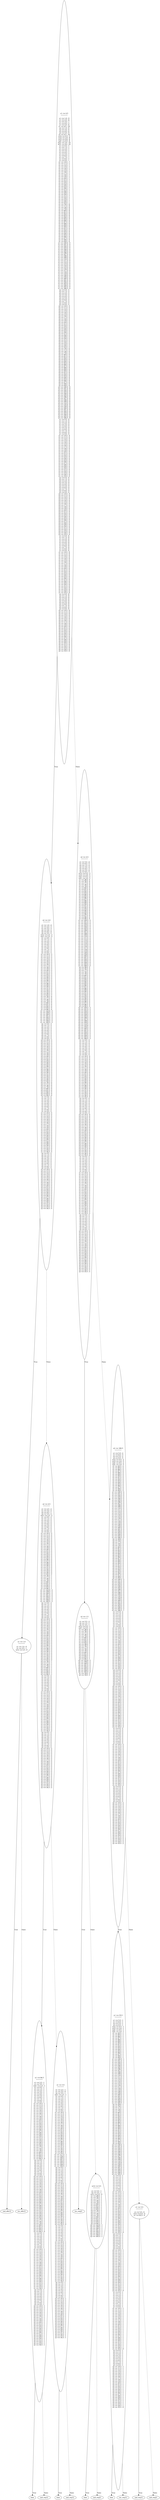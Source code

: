 digraph {
0 [label="s1 <= 4.5
--------------

s1 <= 1.0 : 9
s1 <= 2.5 : 8
s1 <= 3.5 : 7
s1 <= 4.5 : 5
s1 <= 5.5 : 6
s1 <= 6.5 : 10
s2 <= 1.5 : 6
s2 <= 3.5 : 6
s2 <= 4.5 : 6
s2 <= 5.5 : 9
s2 <= 6.5 : 10
w12 <= 0.5 : 5
w12 <= 2.0 : 8
w12 <= 4.0 : 8
w21 <= 0.5 : 8
w21 <= 2.0 : 10
w21 <= 4.0 : 10
x1 <= 0.5 : 7
x1 <= 1.5 : 7
x1 <= 2.5 : 7
x1 <= 3.5 : 7
x1 <= 4.5 : 7
x1 <= 5.5 : 7
x1 <= 6.5 : 7
x1 <= 7.5 : 7
x1 <= 8.5 : 7
x1 <= 9.5 : 7
x1 <= 10.5 : 7
x1 <= 11.5 : 7
x1 <= 12.5 : 7
x1 <= 13.5 : 7
x1 <= 14.5 : 7
x1 <= 15.5 : 7
x1 <= 16.5 : 7
x1 <= 17.5 : 7
x1 <= 18.5 : 7
x1 <= 19.5 : 7
x1 <= 20.5 : 7
x1 <= 21.5 : 7
x1 <= 22.5 : 7
x1 <= 23.5 : 7
x1 <= 24.5 : 7
x1 <= 25.5 : 7
x1 <= 26.5 : 7
x1 <= 27.5 : 7
x1 <= 28.5 : 7
x1 <= 29.5 : 7
x1 <= 30.5 : 7
x1 <= 31.5 : 7
x1 <= 32.5 : 7
x1 <= 33.5 : 7
x1 <= 34.5 : 7
x1 <= 55.5 : 7
x1 <= 76.5 : 8
x1 <= 77.5 : 8
x1 <= 78.5 : 8
x1 <= 79.5 : 8
x1 <= 80.5 : 8
x1 <= 81.5 : 8
x1 <= 82.5 : 8
x1 <= 83.5 : 8
x1 <= 84.5 : 8
x1 <= 85.5 : 9
x1 <= 86.5 : 9
x1 <= 87.5 : 9
x1 <= 88.5 : 9
x1 <= 89.5 : 9
x1 <= 90.5 : 9
x1 <= 91.5 : 9
x1 <= 92.5 : 9
x1 <= 93.5 : 9
x1 <= 94.5 : 9
x1 <= 95.5 : 9
x1 <= 96.5 : 9
x1 <= 97.5 : 9
x1 <= 98.5 : 9
x1 <= 99.5 : 9
x1 <= 100.5 : 9
x1 <= 101.5 : 9
x1 <= 102.5 : 9
x1 <= 103.5 : 9
x1 <= 104.5 : 9
x1 <= 105.5 : 9
x1 <= 106.5 : 9
x1 <= 107.5 : 9
x1 <= 108.5 : 9
x1 <= 109.5 : 9
x1 <= 110.5 : 9
x1 <= 111.5 : 9
x1 <= 112.5 : 9
x1 <= 113.5 : 9
x1 <= 114.5 : 9
x1 <= 115.5 : 9
x1 <= 116.5 : 9
x1 <= 117.5 : 9
x1 <= 118.5 : 9
x1 <= 119.5 : 9
x1 <= 139.5 : 9
x1 <= 159.5 : 9
x1 <= 160.5 : 9
x1 <= 161.5 : 9
x1 <= 162.5 : 9
x1 <= 163.5 : 9
x1 <= 164.5 : 9
x1 <= 165.5 : 9
x1 <= 166.5 : 9
x2 <= 0.5 : 5
x2 <= 1.5 : 5
x2 <= 2.5 : 5
x2 <= 3.5 : 5
x2 <= 4.5 : 5
x2 <= 5.5 : 5
x2 <= 6.5 : 5
x2 <= 7.5 : 5
x2 <= 8.5 : 5
x2 <= 9.5 : 5
x2 <= 10.5 : 5
x2 <= 11.5 : 5
x2 <= 12.5 : 5
x2 <= 13.5 : 5
x2 <= 14.5 : 5
x2 <= 15.5 : 5
x2 <= 16.5 : 5
x2 <= 17.5 : 5
x2 <= 18.5 : 5
x2 <= 19.5 : 5
x2 <= 20.5 : 5
x2 <= 21.5 : 5
x2 <= 22.5 : 5
x2 <= 23.5 : 5
x2 <= 24.5 : 5
x2 <= 25.5 : 5
x2 <= 26.5 : 5
x2 <= 27.5 : 5
x2 <= 28.5 : 5
x2 <= 29.5 : 5
x2 <= 30.5 : 5
x2 <= 31.5 : 5
x2 <= 32.5 : 5
x2 <= 33.5 : 5
x2 <= 34.5 : 5
x2 <= 55.5 : 5
x2 <= 76.5 : 6
x2 <= 77.5 : 6
x2 <= 78.5 : 6
x2 <= 79.5 : 6
x2 <= 80.5 : 6
x2 <= 81.5 : 6
x2 <= 82.5 : 6
x2 <= 83.5 : 6
x2 <= 84.5 : 6
x2 <= 85.5 : 8
x2 <= 86.5 : 8
x2 <= 87.5 : 8
x2 <= 88.5 : 8
x2 <= 89.5 : 8
x2 <= 90.5 : 8
x2 <= 91.5 : 8
x2 <= 92.5 : 8
x2 <= 93.5 : 8
x2 <= 94.5 : 8
x2 <= 95.5 : 8
x2 <= 96.5 : 8
x2 <= 97.5 : 8
x2 <= 98.5 : 8
x2 <= 99.5 : 8
x2 <= 100.5 : 8
x2 <= 101.5 : 8
x2 <= 102.5 : 8
x2 <= 103.5 : 8
x2 <= 104.5 : 8
x2 <= 105.5 : 8
x2 <= 106.5 : 8
x2 <= 107.5 : 8
x2 <= 108.5 : 8
x2 <= 109.5 : 8
x2 <= 110.5 : 8
x2 <= 135.0 : 8
x2 <= 159.5 : 8
x2 <= 160.5 : 8
x2 <= 161.5 : 8
x2 <= 162.5 : 8
x2 <= 163.5 : 8
x2 <= 164.5 : 8
x2 <= 165.5 : 8
x2 <= 166.5 : 8
y1 <= 0.5 : 9
y1 <= 1.5 : 9
y1 <= 2.5 : 9
y1 <= 3.5 : 9
y1 <= 4.5 : 9
y1 <= 5.5 : 9
y1 <= 6.5 : 9
y1 <= 7.5 : 9
y1 <= 8.5 : 9
y1 <= 9.5 : 9
y1 <= 10.5 : 9
y1 <= 11.5 : 9
y1 <= 12.5 : 9
y1 <= 13.5 : 9
y1 <= 14.5 : 9
y1 <= 15.5 : 9
y1 <= 16.5 : 9
y1 <= 17.5 : 9
y1 <= 18.5 : 9
y1 <= 19.5 : 9
y1 <= 20.5 : 9
y1 <= 21.5 : 9
y1 <= 22.5 : 9
y1 <= 23.5 : 9
y1 <= 24.5 : 9
y1 <= 25.5 : 9
y1 <= 26.5 : 9
y1 <= 27.5 : 9
y1 <= 28.5 : 9
y1 <= 29.5 : 9
y1 <= 30.5 : 9
y1 <= 31.5 : 9
y1 <= 32.5 : 9
y1 <= 33.5 : 9
y1 <= 34.5 : 9
y1 <= 35.5 : 9
y2 <= 0.5 : 9
y2 <= 1.5 : 9
y2 <= 2.5 : 9
y2 <= 3.5 : 9
y2 <= 4.5 : 9
y2 <= 5.5 : 9
y2 <= 6.5 : 9
y2 <= 7.5 : 9
y2 <= 8.5 : 9
y2 <= 9.5 : 9
y2 <= 10.5 : 9
y2 <= 11.5 : 9
y2 <= 12.5 : 9
y2 <= 13.5 : 9
y2 <= 14.5 : 9
y2 <= 15.5 : 9
y2 <= 16.5 : 9
y2 <= 17.5 : 9
y2 <= 18.5 : 9
y2 <= 19.5 : 9
y2 <= 20.5 : 9
y2 <= 21.5 : 9
y2 <= 22.5 : 9
y2 <= 23.5 : 9
y2 <= 24.5 : 9
y2 <= 25.5 : 9
y2 <= 26.5 : 9
y2 <= 27.5 : 9
y2 <= 28.5 : 9
y2 <= 29.5 : 9
y2 <= 30.5 : 9
y2 <= 31.5 : 9
y2 <= 32.5 : 9
y2 <= 33.5 : 9
y2 <= 34.5 : 9
y2 <= 35.5 : 9
z1 <= 0.5 : 8
z1 <= 1.5 : 8
z1 <= 2.5 : 8
z1 <= 3.5 : 8
z1 <= 4.5 : 8
z1 <= 5.5 : 8
z1 <= 6.5 : 8
z1 <= 7.5 : 8
z1 <= 8.5 : 8
z1 <= 9.5 : 8
z1 <= 10.5 : 8
z1 <= 11.5 : 8
z1 <= 12.5 : 8
z1 <= 13.5 : 8
z1 <= 14.5 : 8
z1 <= 15.5 : 8
z1 <= 16.5 : 8
z1 <= 17.5 : 8
z1 <= 18.5 : 8
z1 <= 19.5 : 8
z1 <= 20.5 : 8
z1 <= 21.5 : 8
z1 <= 22.5 : 8
z1 <= 23.5 : 8
z1 <= 24.5 : 8
z1 <= 25.5 : 8
z1 <= 26.5 : 8
z1 <= 27.5 : 8
z1 <= 28.5 : 8
z1 <= 29.5 : 8
z1 <= 30.5 : 8
z1 <= 31.5 : 8
z1 <= 32.5 : 8
z1 <= 33.5 : 8
z1 <= 34.5 : 8
z1 <= 35.5 : 8
z2 <= 0.5 : 8
z2 <= 1.5 : 8
z2 <= 2.5 : 8
z2 <= 3.5 : 8
z2 <= 4.5 : 8
z2 <= 5.5 : 8
z2 <= 6.5 : 8
z2 <= 7.5 : 8
z2 <= 8.5 : 8
z2 <= 9.5 : 8
z2 <= 10.5 : 8
z2 <= 11.5 : 8
z2 <= 12.5 : 8
z2 <= 13.5 : 8
z2 <= 14.5 : 8
z2 <= 15.5 : 8
z2 <= 16.5 : 8
z2 <= 17.5 : 8
z2 <= 18.5 : 8
z2 <= 19.5 : 8
z2 <= 20.5 : 8
z2 <= 21.5 : 8
z2 <= 22.5 : 8
z2 <= 23.5 : 8
z2 <= 24.5 : 8
z2 <= 25.5 : 8
z2 <= 26.5 : 8
z2 <= 27.5 : 8
z2 <= 28.5 : 8
z2 <= 29.5 : 8
z2 <= 30.5 : 8
z2 <= 31.5 : 8
z2 <= 32.5 : 8
z2 <= 33.5 : 8
z2 <= 34.5 : 8
z2 <= 35.5 : 8"];
1 [label="s2 <= 2.0
--------------

s1 <= 1.0 : 4
s1 <= 2.5 : 3
s1 <= 3.5 : 3
s2 <= 2.0 : 2
s2 <= 4.5 : 4
s2 <= 5.5 : 5
w12 <= 2.5 : 3
w21 <= 2.5 : 5
x1 <= 0.5 : 3
x1 <= 1.5 : 3
x1 <= 2.5 : 3
x1 <= 3.5 : 3
x1 <= 4.5 : 3
x1 <= 5.5 : 3
x1 <= 6.5 : 3
x1 <= 7.5 : 3
x1 <= 8.5 : 3
x1 <= 9.5 : 3
x1 <= 10.5 : 3
x1 <= 11.5 : 3
x1 <= 12.5 : 3
x1 <= 13.5 : 3
x1 <= 14.5 : 3
x1 <= 15.5 : 3
x1 <= 16.5 : 3
x1 <= 17.5 : 3
x1 <= 18.5 : 3
x1 <= 19.5 : 3
x1 <= 20.5 : 3
x1 <= 21.5 : 3
x1 <= 22.5 : 3
x1 <= 23.5 : 3
x1 <= 24.5 : 3
x1 <= 25.5 : 3
x1 <= 26.5 : 3
x1 <= 27.5 : 3
x1 <= 28.5 : 3
x1 <= 29.5 : 3
x1 <= 30.5 : 3
x1 <= 31.5 : 3
x1 <= 32.5 : 3
x1 <= 33.5 : 3
x1 <= 34.5 : 3
x1 <= 55.5 : 3
x1 <= 76.5 : 4
x1 <= 77.5 : 4
x1 <= 78.5 : 4
x1 <= 79.5 : 4
x1 <= 80.5 : 4
x1 <= 81.5 : 4
x1 <= 82.5 : 4
x1 <= 83.5 : 4
x1 <= 84.5 : 4
x1 <= 122.0 : 5
x1 <= 159.5 : 5
x1 <= 160.5 : 5
x1 <= 161.5 : 5
x1 <= 162.5 : 5
x1 <= 163.5 : 5
x1 <= 164.5 : 5
x1 <= 165.5 : 5
x2 <= 0.5 : 3
x2 <= 1.5 : 3
x2 <= 2.5 : 3
x2 <= 3.5 : 3
x2 <= 4.5 : 3
x2 <= 5.5 : 3
x2 <= 6.5 : 3
x2 <= 7.5 : 3
x2 <= 8.5 : 3
x2 <= 9.5 : 3
x2 <= 10.5 : 3
x2 <= 11.5 : 3
x2 <= 12.5 : 3
x2 <= 13.5 : 3
x2 <= 14.5 : 3
x2 <= 15.5 : 3
x2 <= 16.5 : 3
x2 <= 17.5 : 3
x2 <= 18.5 : 3
x2 <= 19.5 : 3
x2 <= 20.5 : 3
x2 <= 21.5 : 3
x2 <= 22.5 : 3
x2 <= 23.5 : 3
x2 <= 24.5 : 3
x2 <= 25.5 : 3
x2 <= 26.5 : 3
x2 <= 27.5 : 3
x2 <= 28.5 : 3
x2 <= 29.5 : 3
x2 <= 30.5 : 3
x2 <= 31.5 : 3
x2 <= 32.5 : 3
x2 <= 33.5 : 3
x2 <= 34.5 : 3
x2 <= 55.5 : 3
x2 <= 76.5 : 4
x2 <= 77.5 : 4
x2 <= 78.5 : 4
x2 <= 79.5 : 4
x2 <= 80.5 : 4
x2 <= 81.5 : 4
x2 <= 82.5 : 4
x2 <= 83.5 : 4
x2 <= 84.5 : 4
z1 <= 0.5 : 5
z1 <= 1.5 : 5
z1 <= 2.5 : 5
z1 <= 3.5 : 5
z1 <= 4.5 : 5
z1 <= 5.5 : 5
z1 <= 6.5 : 5
z1 <= 7.5 : 5
z1 <= 8.5 : 5
z1 <= 9.5 : 5
z1 <= 10.5 : 5
z1 <= 11.5 : 5
z1 <= 12.5 : 5
z1 <= 13.5 : 5
z1 <= 14.5 : 5
z1 <= 15.5 : 5
z1 <= 16.5 : 5
z1 <= 17.5 : 5
z1 <= 18.5 : 5
z1 <= 19.5 : 5
z1 <= 20.5 : 5
z1 <= 21.5 : 5
z1 <= 22.5 : 5
z1 <= 23.5 : 5
z1 <= 24.5 : 5
z1 <= 25.5 : 5
z1 <= 26.5 : 5
z1 <= 27.5 : 5
z1 <= 28.5 : 5
z1 <= 29.5 : 5
z1 <= 30.5 : 5
z1 <= 31.5 : 5
z1 <= 32.5 : 5
z1 <= 33.5 : 5
z1 <= 34.5 : 5
z2 <= 0.5 : 5
z2 <= 1.5 : 5
z2 <= 2.5 : 5
z2 <= 3.5 : 5
z2 <= 4.5 : 5
z2 <= 5.5 : 5
z2 <= 6.5 : 5
z2 <= 7.5 : 5
z2 <= 8.5 : 5
z2 <= 9.5 : 5
z2 <= 10.5 : 5
z2 <= 11.5 : 5
z2 <= 12.5 : 5
z2 <= 13.5 : 5
z2 <= 14.5 : 5
z2 <= 15.5 : 5
z2 <= 16.5 : 5
z2 <= 17.5 : 5
z2 <= 18.5 : 5
z2 <= 19.5 : 5
z2 <= 20.5 : 5
z2 <= 21.5 : 5
z2 <= 22.5 : 5
z2 <= 23.5 : 5
z2 <= 24.5 : 5
z2 <= 25.5 : 5
z2 <= 26.5 : 5
z2 <= 27.5 : 5
z2 <= 28.5 : 5
z2 <= 29.5 : 5
z2 <= 30.5 : 5
z2 <= 31.5 : 5
z2 <= 32.5 : 5
z2 <= 33.5 : 5
z2 <= 34.5 : 5"];
2 [label="s1 <= 1.0
--------------

s1 <= 1.0 : 0
s1 <= 2.5 : 1
w12 <= 2.5 : 0"];
3 [label="snd_idle12"];
2 -> 3 [label="True"];
4 [label="rec_idle12"];
2 -> 4 [style="dashed", label="False"];
1 -> 2 [label="True"];
5 [label="s2 <= 4.5
--------------

s1 <= 2.5 : 2
s1 <= 3.5 : 2
s2 <= 4.5 : 1
s2 <= 5.5 : 2
w21 <= 2.5 : 2
x1 <= 0.5 : 2
x1 <= 1.5 : 2
x1 <= 2.5 : 2
x1 <= 3.5 : 2
x1 <= 4.5 : 2
x1 <= 5.5 : 2
x1 <= 6.5 : 2
x1 <= 7.5 : 2
x1 <= 8.5 : 2
x1 <= 9.5 : 2
x1 <= 10.5 : 2
x1 <= 11.5 : 2
x1 <= 12.5 : 2
x1 <= 13.5 : 2
x1 <= 14.5 : 2
x1 <= 15.5 : 2
x1 <= 16.5 : 2
x1 <= 17.5 : 2
x1 <= 18.5 : 2
x1 <= 19.5 : 2
x1 <= 20.5 : 2
x1 <= 21.5 : 2
x1 <= 22.5 : 2
x1 <= 23.5 : 2
x1 <= 24.5 : 2
x1 <= 25.5 : 2
x1 <= 26.5 : 2
x1 <= 27.5 : 2
x1 <= 28.5 : 2
x1 <= 29.5 : 2
x1 <= 30.5 : 2
x1 <= 31.5 : 2
x1 <= 32.5 : 2
x1 <= 33.5 : 2
x1 <= 34.5 : 2
x1 <= 55.5 : 2
x1 <= 76.5 : 1
x1 <= 77.5 : 1
x1 <= 78.5 : 1
x1 <= 79.5 : 1
x1 <= 80.5 : 1
x1 <= 81.5 : 1
x1 <= 82.5 : 1
x1 <= 83.5 : 1
x1 <= 84.5 : 1
x1 <= 122.0 : 2
x1 <= 159.5 : 2
x1 <= 160.5 : 2
x1 <= 161.5 : 2
x1 <= 162.5 : 2
x1 <= 163.5 : 2
x1 <= 164.5 : 2
x1 <= 165.5 : 2
x2 <= 0.5 : 2
x2 <= 1.5 : 2
x2 <= 2.5 : 2
x2 <= 3.5 : 2
x2 <= 4.5 : 2
x2 <= 5.5 : 2
x2 <= 6.5 : 2
x2 <= 7.5 : 2
x2 <= 8.5 : 2
x2 <= 9.5 : 2
x2 <= 10.5 : 2
x2 <= 11.5 : 2
x2 <= 12.5 : 2
x2 <= 13.5 : 2
x2 <= 14.5 : 2
x2 <= 15.5 : 2
x2 <= 16.5 : 2
x2 <= 17.5 : 2
x2 <= 18.5 : 2
x2 <= 19.5 : 2
x2 <= 20.5 : 2
x2 <= 21.5 : 2
x2 <= 22.5 : 2
x2 <= 23.5 : 2
x2 <= 24.5 : 2
x2 <= 25.5 : 2
x2 <= 26.5 : 2
x2 <= 27.5 : 2
x2 <= 28.5 : 2
x2 <= 29.5 : 2
x2 <= 30.5 : 2
x2 <= 31.5 : 2
x2 <= 32.5 : 2
x2 <= 33.5 : 2
x2 <= 34.5 : 2
x2 <= 55.5 : 2
x2 <= 76.5 : 1
x2 <= 77.5 : 1
x2 <= 78.5 : 1
x2 <= 79.5 : 1
x2 <= 80.5 : 1
x2 <= 81.5 : 1
x2 <= 82.5 : 1
x2 <= 83.5 : 1
x2 <= 84.5 : 1
z1 <= 0.5 : 2
z1 <= 1.5 : 2
z1 <= 2.5 : 2
z1 <= 3.5 : 2
z1 <= 4.5 : 2
z1 <= 5.5 : 2
z1 <= 6.5 : 2
z1 <= 7.5 : 2
z1 <= 8.5 : 2
z1 <= 9.5 : 2
z1 <= 10.5 : 2
z1 <= 11.5 : 2
z1 <= 12.5 : 2
z1 <= 13.5 : 2
z1 <= 14.5 : 2
z1 <= 15.5 : 2
z1 <= 16.5 : 2
z1 <= 17.5 : 2
z1 <= 18.5 : 2
z1 <= 19.5 : 2
z1 <= 20.5 : 2
z1 <= 21.5 : 2
z1 <= 22.5 : 2
z1 <= 23.5 : 2
z1 <= 24.5 : 2
z1 <= 25.5 : 2
z1 <= 26.5 : 2
z1 <= 27.5 : 2
z1 <= 28.5 : 2
z1 <= 29.5 : 2
z1 <= 30.5 : 2
z1 <= 31.5 : 2
z1 <= 32.5 : 2
z1 <= 33.5 : 2
z1 <= 34.5 : 2
z2 <= 0.5 : 2
z2 <= 1.5 : 2
z2 <= 2.5 : 2
z2 <= 3.5 : 2
z2 <= 4.5 : 2
z2 <= 5.5 : 2
z2 <= 6.5 : 2
z2 <= 7.5 : 2
z2 <= 8.5 : 2
z2 <= 9.5 : 2
z2 <= 10.5 : 2
z2 <= 11.5 : 2
z2 <= 12.5 : 2
z2 <= 13.5 : 2
z2 <= 14.5 : 2
z2 <= 15.5 : 2
z2 <= 16.5 : 2
z2 <= 17.5 : 2
z2 <= 18.5 : 2
z2 <= 19.5 : 2
z2 <= 20.5 : 2
z2 <= 21.5 : 2
z2 <= 22.5 : 2
z2 <= 23.5 : 2
z2 <= 24.5 : 2
z2 <= 25.5 : 2
z2 <= 26.5 : 2
z2 <= 27.5 : 2
z2 <= 28.5 : 2
z2 <= 29.5 : 2
z2 <= 30.5 : 2
z2 <= 31.5 : 2
z2 <= 32.5 : 2
z2 <= 33.5 : 2
z2 <= 34.5 : 2"];
6 [label="x1 <= 84.5
--------------

s1 <= 2.5 : 1
s1 <= 3.5 : 1
w21 <= 2.5 : 1
x1 <= 0.5 : 1
x1 <= 1.5 : 1
x1 <= 2.5 : 1
x1 <= 3.5 : 1
x1 <= 4.5 : 1
x1 <= 5.5 : 1
x1 <= 6.5 : 1
x1 <= 7.5 : 1
x1 <= 8.5 : 1
x1 <= 9.5 : 1
x1 <= 10.5 : 1
x1 <= 11.5 : 1
x1 <= 12.5 : 1
x1 <= 13.5 : 1
x1 <= 14.5 : 1
x1 <= 15.5 : 1
x1 <= 16.5 : 1
x1 <= 17.5 : 1
x1 <= 18.5 : 1
x1 <= 19.5 : 1
x1 <= 20.5 : 1
x1 <= 21.5 : 1
x1 <= 22.5 : 1
x1 <= 23.5 : 1
x1 <= 24.5 : 1
x1 <= 25.5 : 1
x1 <= 26.5 : 1
x1 <= 27.5 : 1
x1 <= 28.5 : 1
x1 <= 29.5 : 1
x1 <= 30.5 : 1
x1 <= 31.5 : 1
x1 <= 32.5 : 1
x1 <= 33.5 : 1
x1 <= 34.5 : 1
x1 <= 55.5 : 1
x1 <= 76.5 : 1
x1 <= 77.5 : 1
x1 <= 78.5 : 1
x1 <= 79.5 : 1
x1 <= 80.5 : 1
x1 <= 81.5 : 1
x1 <= 82.5 : 1
x1 <= 83.5 : 1
x1 <= 84.5 : 0
x2 <= 0.5 : 1
x2 <= 1.5 : 1
x2 <= 2.5 : 1
x2 <= 3.5 : 1
x2 <= 4.5 : 1
x2 <= 5.5 : 1
x2 <= 6.5 : 1
x2 <= 7.5 : 1
x2 <= 8.5 : 1
x2 <= 9.5 : 1
x2 <= 10.5 : 1
x2 <= 11.5 : 1
x2 <= 12.5 : 1
x2 <= 13.5 : 1
x2 <= 14.5 : 1
x2 <= 15.5 : 1
x2 <= 16.5 : 1
x2 <= 17.5 : 1
x2 <= 18.5 : 1
x2 <= 19.5 : 1
x2 <= 20.5 : 1
x2 <= 21.5 : 1
x2 <= 22.5 : 1
x2 <= 23.5 : 1
x2 <= 24.5 : 1
x2 <= 25.5 : 1
x2 <= 26.5 : 1
x2 <= 27.5 : 1
x2 <= 28.5 : 1
x2 <= 29.5 : 1
x2 <= 30.5 : 1
x2 <= 31.5 : 1
x2 <= 32.5 : 1
x2 <= 33.5 : 1
x2 <= 34.5 : 1
x2 <= 55.5 : 1
x2 <= 76.5 : 1
x2 <= 77.5 : 1
x2 <= 78.5 : 1
x2 <= 79.5 : 1
x2 <= 80.5 : 1
x2 <= 81.5 : 1
x2 <= 82.5 : 1
x2 <= 83.5 : 1
x2 <= 84.5 : 0
z1 <= 0.5 : 1
z1 <= 1.5 : 1
z1 <= 2.5 : 1
z1 <= 3.5 : 1
z1 <= 4.5 : 1
z1 <= 5.5 : 1
z1 <= 6.5 : 1
z1 <= 7.5 : 1
z1 <= 8.5 : 1
z1 <= 9.5 : 1
z1 <= 10.5 : 1
z1 <= 11.5 : 1
z1 <= 12.5 : 1
z1 <= 13.5 : 1
z1 <= 14.5 : 1
z1 <= 15.5 : 1
z1 <= 16.5 : 1
z1 <= 17.5 : 1
z1 <= 18.5 : 1
z1 <= 19.5 : 1
z1 <= 20.5 : 1
z1 <= 21.5 : 1
z1 <= 22.5 : 1
z1 <= 23.5 : 1
z1 <= 24.5 : 1
z1 <= 25.5 : 1
z1 <= 26.5 : 1
z1 <= 27.5 : 1
z1 <= 28.5 : 1
z1 <= 29.5 : 1
z1 <= 30.5 : 1
z1 <= 31.5 : 1
z1 <= 32.5 : 1
z1 <= 33.5 : 1
z1 <= 34.5 : 1
z2 <= 0.5 : 1
z2 <= 1.5 : 1
z2 <= 2.5 : 1
z2 <= 3.5 : 1
z2 <= 4.5 : 1
z2 <= 5.5 : 1
z2 <= 6.5 : 1
z2 <= 7.5 : 1
z2 <= 8.5 : 1
z2 <= 9.5 : 1
z2 <= 10.5 : 1
z2 <= 11.5 : 1
z2 <= 12.5 : 1
z2 <= 13.5 : 1
z2 <= 14.5 : 1
z2 <= 15.5 : 1
z2 <= 16.5 : 1
z2 <= 17.5 : 1
z2 <= 18.5 : 1
z2 <= 19.5 : 1
z2 <= 20.5 : 1
z2 <= 21.5 : 1
z2 <= 22.5 : 1
z2 <= 23.5 : 1
z2 <= 24.5 : 1
z2 <= 25.5 : 1
z2 <= 26.5 : 1
z2 <= 27.5 : 1
z2 <= 28.5 : 1
z2 <= 29.5 : 1
z2 <= 30.5 : 1
z2 <= 31.5 : 1
z2 <= 32.5 : 1
z2 <= 33.5 : 1
z2 <= 34.5 : 1"];
7 [label="time"];
6 -> 7 [label="True"];
8 [label="snd_req12"];
6 -> 8 [style="dashed", label="False"];
5 -> 6 [label="True"];
9 [label="s1 <= 3.5
--------------

s1 <= 2.5 : 1
s1 <= 3.5 : 0
s2 <= 5.5 : 1
w21 <= 2.5 : 1
x1 <= 0.5 : 1
x1 <= 1.5 : 1
x1 <= 2.5 : 1
x1 <= 3.5 : 1
x1 <= 4.5 : 1
x1 <= 5.5 : 1
x1 <= 6.5 : 1
x1 <= 7.5 : 1
x1 <= 8.5 : 1
x1 <= 9.5 : 1
x1 <= 10.5 : 1
x1 <= 11.5 : 1
x1 <= 12.5 : 1
x1 <= 13.5 : 1
x1 <= 14.5 : 1
x1 <= 15.5 : 1
x1 <= 16.5 : 1
x1 <= 17.5 : 1
x1 <= 18.5 : 1
x1 <= 19.5 : 1
x1 <= 20.5 : 1
x1 <= 21.5 : 1
x1 <= 22.5 : 1
x1 <= 23.5 : 1
x1 <= 24.5 : 1
x1 <= 25.5 : 1
x1 <= 26.5 : 1
x1 <= 27.5 : 1
x1 <= 28.5 : 1
x1 <= 29.5 : 1
x1 <= 30.5 : 1
x1 <= 31.5 : 1
x1 <= 32.5 : 1
x1 <= 33.5 : 1
x1 <= 34.5 : 1
x1 <= 55.5 : 1
x1 <= 117.5 : 1
x1 <= 159.5 : 1
x1 <= 160.5 : 1
x1 <= 161.5 : 1
x1 <= 162.5 : 1
x1 <= 163.5 : 1
x1 <= 164.5 : 1
x1 <= 165.5 : 1
x2 <= 0.5 : 1
x2 <= 1.5 : 1
x2 <= 2.5 : 1
x2 <= 3.5 : 1
x2 <= 4.5 : 1
x2 <= 5.5 : 1
x2 <= 6.5 : 1
x2 <= 7.5 : 1
x2 <= 8.5 : 1
x2 <= 9.5 : 1
x2 <= 10.5 : 1
x2 <= 11.5 : 1
x2 <= 12.5 : 1
x2 <= 13.5 : 1
x2 <= 14.5 : 1
x2 <= 15.5 : 1
x2 <= 16.5 : 1
x2 <= 17.5 : 1
x2 <= 18.5 : 1
x2 <= 19.5 : 1
x2 <= 20.5 : 1
x2 <= 21.5 : 1
x2 <= 22.5 : 1
x2 <= 23.5 : 1
x2 <= 24.5 : 1
x2 <= 25.5 : 1
x2 <= 26.5 : 1
x2 <= 27.5 : 1
x2 <= 28.5 : 1
x2 <= 29.5 : 1
x2 <= 30.5 : 1
x2 <= 31.5 : 1
x2 <= 32.5 : 1
x2 <= 33.5 : 1
x2 <= 34.5 : 1
x2 <= 55.5 : 0
z1 <= 0.5 : 1
z1 <= 1.5 : 1
z1 <= 2.5 : 1
z1 <= 3.5 : 1
z1 <= 4.5 : 1
z1 <= 5.5 : 1
z1 <= 6.5 : 1
z1 <= 7.5 : 1
z1 <= 8.5 : 1
z1 <= 9.5 : 1
z1 <= 10.5 : 1
z1 <= 11.5 : 1
z1 <= 12.5 : 1
z1 <= 13.5 : 1
z1 <= 14.5 : 1
z1 <= 15.5 : 1
z1 <= 16.5 : 1
z1 <= 17.5 : 1
z1 <= 18.5 : 1
z1 <= 19.5 : 1
z1 <= 20.5 : 1
z1 <= 21.5 : 1
z1 <= 22.5 : 1
z1 <= 23.5 : 1
z1 <= 24.5 : 1
z1 <= 25.5 : 1
z1 <= 26.5 : 1
z1 <= 27.5 : 1
z1 <= 28.5 : 1
z1 <= 29.5 : 1
z1 <= 30.5 : 1
z1 <= 31.5 : 1
z1 <= 32.5 : 1
z1 <= 33.5 : 1
z1 <= 34.5 : 1
z2 <= 0.5 : 1
z2 <= 1.5 : 1
z2 <= 2.5 : 1
z2 <= 3.5 : 1
z2 <= 4.5 : 1
z2 <= 5.5 : 1
z2 <= 6.5 : 1
z2 <= 7.5 : 1
z2 <= 8.5 : 1
z2 <= 9.5 : 1
z2 <= 10.5 : 1
z2 <= 11.5 : 1
z2 <= 12.5 : 1
z2 <= 13.5 : 1
z2 <= 14.5 : 1
z2 <= 15.5 : 1
z2 <= 16.5 : 1
z2 <= 17.5 : 1
z2 <= 18.5 : 1
z2 <= 19.5 : 1
z2 <= 20.5 : 1
z2 <= 21.5 : 1
z2 <= 22.5 : 1
z2 <= 23.5 : 1
z2 <= 24.5 : 1
z2 <= 25.5 : 1
z2 <= 26.5 : 1
z2 <= 27.5 : 1
z2 <= 28.5 : 1
z2 <= 29.5 : 1
z2 <= 30.5 : 1
z2 <= 31.5 : 1
z2 <= 32.5 : 1
z2 <= 33.5 : 1
z2 <= 34.5 : 1"];
10 [label="time"];
9 -> 10 [label="True"];
11 [label="snd_req12"];
9 -> 11 [style="dashed", label="False"];
5 -> 9 [style="dashed", label="False"];
1 -> 5 [style="dashed", label="False"];
0 -> 1 [label="True"];
12 [label="s2 <= 4.5
--------------

s1 <= 5.5 : 4
s1 <= 6.5 : 5
s2 <= 1.5 : 4
s2 <= 3.5 : 4
s2 <= 4.5 : 3
s2 <= 5.5 : 4
s2 <= 6.5 : 5
w12 <= 0.5 : 3
w12 <= 2.0 : 5
w21 <= 0.5 : 3
w21 <= 2.0 : 5
x1 <= 38.0 : 4
x1 <= 76.5 : 4
x1 <= 77.5 : 4
x1 <= 78.5 : 4
x1 <= 79.5 : 4
x1 <= 80.5 : 4
x1 <= 81.5 : 4
x1 <= 82.5 : 4
x1 <= 83.5 : 4
x1 <= 84.5 : 4
x1 <= 85.5 : 4
x1 <= 86.5 : 4
x1 <= 87.5 : 4
x1 <= 88.5 : 4
x1 <= 89.5 : 4
x1 <= 90.5 : 4
x1 <= 91.5 : 4
x1 <= 92.5 : 4
x1 <= 93.5 : 4
x1 <= 94.5 : 4
x1 <= 95.5 : 4
x1 <= 96.5 : 4
x1 <= 97.5 : 4
x1 <= 98.5 : 4
x1 <= 99.5 : 4
x1 <= 100.5 : 4
x1 <= 101.5 : 4
x1 <= 102.5 : 4
x1 <= 103.5 : 4
x1 <= 104.5 : 4
x1 <= 105.5 : 4
x1 <= 106.5 : 4
x1 <= 107.5 : 4
x1 <= 108.5 : 4
x1 <= 109.5 : 4
x1 <= 110.5 : 4
x1 <= 111.5 : 4
x1 <= 112.5 : 4
x1 <= 113.5 : 4
x1 <= 114.5 : 4
x1 <= 115.5 : 4
x1 <= 116.5 : 4
x1 <= 117.5 : 4
x1 <= 118.5 : 4
x1 <= 119.5 : 4
x1 <= 139.5 : 4
x1 <= 159.5 : 4
x1 <= 160.5 : 4
x1 <= 161.5 : 4
x1 <= 162.5 : 4
x1 <= 163.5 : 4
x1 <= 164.5 : 4
x1 <= 165.5 : 4
x1 <= 166.5 : 4
x2 <= 38.0 : 3
x2 <= 76.5 : 3
x2 <= 77.5 : 3
x2 <= 78.5 : 3
x2 <= 79.5 : 3
x2 <= 80.5 : 3
x2 <= 81.5 : 3
x2 <= 82.5 : 3
x2 <= 83.5 : 3
x2 <= 84.5 : 3
x2 <= 85.5 : 3
x2 <= 86.5 : 3
x2 <= 87.5 : 3
x2 <= 88.5 : 3
x2 <= 89.5 : 3
x2 <= 90.5 : 3
x2 <= 91.5 : 3
x2 <= 92.5 : 3
x2 <= 93.5 : 3
x2 <= 94.5 : 3
x2 <= 95.5 : 3
x2 <= 96.5 : 3
x2 <= 97.5 : 3
x2 <= 98.5 : 3
x2 <= 99.5 : 3
x2 <= 100.5 : 3
x2 <= 101.5 : 3
x2 <= 102.5 : 3
x2 <= 103.5 : 3
x2 <= 104.5 : 3
x2 <= 105.5 : 3
x2 <= 106.5 : 3
x2 <= 107.5 : 3
x2 <= 108.5 : 3
x2 <= 109.5 : 3
x2 <= 110.5 : 3
x2 <= 135.0 : 3
x2 <= 159.5 : 3
x2 <= 160.5 : 3
x2 <= 161.5 : 3
x2 <= 162.5 : 3
x2 <= 163.5 : 3
x2 <= 164.5 : 3
x2 <= 165.5 : 3
x2 <= 166.5 : 3
y1 <= 0.5 : 4
y1 <= 1.5 : 4
y1 <= 2.5 : 4
y1 <= 3.5 : 4
y1 <= 4.5 : 4
y1 <= 5.5 : 4
y1 <= 6.5 : 4
y1 <= 7.5 : 4
y1 <= 8.5 : 4
y1 <= 9.5 : 4
y1 <= 10.5 : 4
y1 <= 11.5 : 4
y1 <= 12.5 : 4
y1 <= 13.5 : 4
y1 <= 14.5 : 4
y1 <= 15.5 : 4
y1 <= 16.5 : 4
y1 <= 17.5 : 4
y1 <= 18.5 : 4
y1 <= 19.5 : 4
y1 <= 20.5 : 4
y1 <= 21.5 : 4
y1 <= 22.5 : 4
y1 <= 23.5 : 4
y1 <= 24.5 : 4
y1 <= 25.5 : 4
y1 <= 26.5 : 4
y1 <= 27.5 : 4
y1 <= 28.5 : 4
y1 <= 29.5 : 4
y1 <= 30.5 : 4
y1 <= 31.5 : 4
y1 <= 32.5 : 4
y1 <= 33.5 : 4
y1 <= 34.5 : 4
y1 <= 35.5 : 4
y2 <= 0.5 : 4
y2 <= 1.5 : 4
y2 <= 2.5 : 4
y2 <= 3.5 : 4
y2 <= 4.5 : 4
y2 <= 5.5 : 4
y2 <= 6.5 : 4
y2 <= 7.5 : 4
y2 <= 8.5 : 4
y2 <= 9.5 : 4
y2 <= 10.5 : 4
y2 <= 11.5 : 4
y2 <= 12.5 : 4
y2 <= 13.5 : 4
y2 <= 14.5 : 4
y2 <= 15.5 : 4
y2 <= 16.5 : 4
y2 <= 17.5 : 4
y2 <= 18.5 : 4
y2 <= 19.5 : 4
y2 <= 20.5 : 4
y2 <= 21.5 : 4
y2 <= 22.5 : 4
y2 <= 23.5 : 4
y2 <= 24.5 : 4
y2 <= 25.5 : 4
y2 <= 26.5 : 4
y2 <= 27.5 : 4
y2 <= 28.5 : 4
y2 <= 29.5 : 4
y2 <= 30.5 : 4
y2 <= 31.5 : 4
y2 <= 32.5 : 4
y2 <= 33.5 : 4
y2 <= 34.5 : 4
y2 <= 35.5 : 4
z1 <= 0.5 : 3
z1 <= 1.5 : 3
z1 <= 2.5 : 3
z1 <= 3.5 : 3
z1 <= 4.5 : 3
z1 <= 5.5 : 3
z1 <= 6.5 : 3
z1 <= 7.5 : 3
z1 <= 8.5 : 3
z1 <= 9.5 : 3
z1 <= 10.5 : 3
z1 <= 11.5 : 3
z1 <= 12.5 : 3
z1 <= 13.5 : 3
z1 <= 14.5 : 3
z1 <= 15.5 : 3
z1 <= 16.5 : 3
z1 <= 17.5 : 3
z1 <= 18.5 : 3
z1 <= 19.5 : 3
z1 <= 20.5 : 3
z1 <= 21.5 : 3
z1 <= 22.5 : 3
z1 <= 23.5 : 3
z1 <= 24.5 : 3
z1 <= 25.5 : 3
z1 <= 26.5 : 3
z1 <= 27.5 : 3
z1 <= 28.5 : 3
z1 <= 29.5 : 3
z1 <= 30.5 : 3
z1 <= 31.5 : 3
z1 <= 32.5 : 3
z1 <= 33.5 : 3
z1 <= 34.5 : 3
z1 <= 35.5 : 3
z2 <= 0.5 : 3
z2 <= 1.5 : 3
z2 <= 2.5 : 3
z2 <= 3.5 : 3
z2 <= 4.5 : 3
z2 <= 5.5 : 3
z2 <= 6.5 : 3
z2 <= 7.5 : 3
z2 <= 8.5 : 3
z2 <= 9.5 : 3
z2 <= 10.5 : 3
z2 <= 11.5 : 3
z2 <= 12.5 : 3
z2 <= 13.5 : 3
z2 <= 14.5 : 3
z2 <= 15.5 : 3
z2 <= 16.5 : 3
z2 <= 17.5 : 3
z2 <= 18.5 : 3
z2 <= 19.5 : 3
z2 <= 20.5 : 3
z2 <= 21.5 : 3
z2 <= 22.5 : 3
z2 <= 23.5 : 3
z2 <= 24.5 : 3
z2 <= 25.5 : 3
z2 <= 26.5 : 3
z2 <= 27.5 : 3
z2 <= 28.5 : 3
z2 <= 29.5 : 3
z2 <= 30.5 : 3
z2 <= 31.5 : 3
z2 <= 32.5 : 3
z2 <= 33.5 : 3
z2 <= 34.5 : 3
z2 <= 35.5 : 3"];
13 [label="s2 <= 1.5
--------------

s1 <= 5.5 : 2
s2 <= 1.5 : 1
s2 <= 3.5 : 1
w12 <= 0.5 : 1
w21 <= 0.5 : 1
x1 <= 38.0 : 2
x1 <= 76.5 : 2
x1 <= 77.5 : 2
x1 <= 78.5 : 2
x1 <= 79.5 : 2
x1 <= 80.5 : 2
x1 <= 81.5 : 2
x1 <= 82.5 : 2
x1 <= 83.5 : 2
x2 <= 38.0 : 1
x2 <= 76.5 : 1
x2 <= 77.5 : 1
x2 <= 78.5 : 1
x2 <= 79.5 : 1
x2 <= 80.5 : 1
x2 <= 81.5 : 1
x2 <= 82.5 : 1
x2 <= 83.5 : 1
x2 <= 84.5 : 1
x2 <= 122.0 : 2
x2 <= 159.5 : 2
x2 <= 160.5 : 2
x2 <= 161.5 : 2
x2 <= 162.5 : 2
x2 <= 163.5 : 2
x2 <= 164.5 : 2
x2 <= 165.5 : 2
z1 <= 18.0 : 1
z2 <= 18.0 : 1"];
14 [label="rec_req21"];
13 -> 14 [label="True"];
15 [label="w12 <= 0.5
--------------

s1 <= 5.5 : 1
s2 <= 3.5 : 1
w12 <= 0.5 : 0
x1 <= 38.0 : 1
x1 <= 76.5 : 1
x1 <= 77.5 : 1
x1 <= 78.5 : 1
x1 <= 79.5 : 1
x1 <= 80.5 : 1
x1 <= 81.5 : 1
x1 <= 82.5 : 1
x1 <= 83.5 : 1
x2 <= 76.5 : 1
x2 <= 77.5 : 1
x2 <= 78.5 : 1
x2 <= 79.5 : 1
x2 <= 80.5 : 1
x2 <= 81.5 : 1
x2 <= 82.5 : 1
x2 <= 83.5 : 1
x2 <= 84.5 : 1
x2 <= 122.0 : 1
x2 <= 159.5 : 1
x2 <= 160.5 : 1
x2 <= 161.5 : 1
x2 <= 162.5 : 1
x2 <= 163.5 : 1
x2 <= 164.5 : 1
x2 <= 165.5 : 1"];
16 [label="time"];
15 -> 16 [label="True"];
17 [label="snd_req21"];
15 -> 17 [style="dashed", label="False"];
13 -> 15 [style="dashed", label="False"];
12 -> 13 [label="True"];
18 [label="x2 <= 166.5
--------------

s1 <= 5.5 : 2
s1 <= 6.5 : 3
s2 <= 5.5 : 2
s2 <= 6.5 : 3
w12 <= 0.5 : 2
w12 <= 2.0 : 3
w21 <= 0.5 : 2
w21 <= 2.0 : 3
x1 <= 42.5 : 2
x1 <= 85.5 : 2
x1 <= 86.5 : 2
x1 <= 87.5 : 2
x1 <= 88.5 : 2
x1 <= 89.5 : 2
x1 <= 90.5 : 2
x1 <= 91.5 : 2
x1 <= 92.5 : 2
x1 <= 93.5 : 2
x1 <= 94.5 : 2
x1 <= 95.5 : 2
x1 <= 96.5 : 2
x1 <= 97.5 : 2
x1 <= 98.5 : 2
x1 <= 99.5 : 2
x1 <= 100.5 : 2
x1 <= 101.5 : 2
x1 <= 102.5 : 2
x1 <= 103.5 : 2
x1 <= 104.5 : 2
x1 <= 105.5 : 2
x1 <= 106.5 : 2
x1 <= 107.5 : 2
x1 <= 108.5 : 2
x1 <= 109.5 : 2
x1 <= 110.5 : 2
x1 <= 111.5 : 2
x1 <= 112.5 : 2
x1 <= 113.5 : 2
x1 <= 114.5 : 2
x1 <= 115.5 : 2
x1 <= 116.5 : 2
x1 <= 117.5 : 2
x1 <= 118.5 : 2
x1 <= 119.5 : 2
x1 <= 139.5 : 2
x1 <= 159.5 : 2
x1 <= 160.5 : 2
x1 <= 161.5 : 2
x1 <= 162.5 : 2
x1 <= 163.5 : 2
x1 <= 164.5 : 2
x1 <= 165.5 : 2
x1 <= 166.5 : 2
x2 <= 38.0 : 2
x2 <= 76.5 : 2
x2 <= 77.5 : 2
x2 <= 78.5 : 2
x2 <= 79.5 : 2
x2 <= 80.5 : 2
x2 <= 81.5 : 2
x2 <= 82.5 : 2
x2 <= 83.5 : 2
x2 <= 84.5 : 2
x2 <= 85.5 : 2
x2 <= 86.5 : 2
x2 <= 87.5 : 2
x2 <= 88.5 : 2
x2 <= 89.5 : 2
x2 <= 90.5 : 2
x2 <= 91.5 : 2
x2 <= 92.5 : 2
x2 <= 93.5 : 2
x2 <= 94.5 : 2
x2 <= 95.5 : 2
x2 <= 96.5 : 2
x2 <= 97.5 : 2
x2 <= 98.5 : 2
x2 <= 99.5 : 2
x2 <= 100.5 : 2
x2 <= 101.5 : 2
x2 <= 102.5 : 2
x2 <= 103.5 : 2
x2 <= 104.5 : 2
x2 <= 105.5 : 2
x2 <= 106.5 : 2
x2 <= 107.5 : 2
x2 <= 108.5 : 2
x2 <= 109.5 : 2
x2 <= 110.5 : 2
x2 <= 135.0 : 2
x2 <= 159.5 : 2
x2 <= 160.5 : 2
x2 <= 161.5 : 2
x2 <= 162.5 : 2
x2 <= 163.5 : 2
x2 <= 164.5 : 2
x2 <= 165.5 : 2
x2 <= 166.5 : 1
y1 <= 0.5 : 2
y1 <= 1.5 : 2
y1 <= 2.5 : 2
y1 <= 3.5 : 2
y1 <= 4.5 : 2
y1 <= 5.5 : 2
y1 <= 6.5 : 2
y1 <= 7.5 : 2
y1 <= 8.5 : 2
y1 <= 9.5 : 2
y1 <= 10.5 : 2
y1 <= 11.5 : 2
y1 <= 12.5 : 2
y1 <= 13.5 : 2
y1 <= 14.5 : 2
y1 <= 15.5 : 2
y1 <= 16.5 : 2
y1 <= 17.5 : 2
y1 <= 18.5 : 2
y1 <= 19.5 : 2
y1 <= 20.5 : 2
y1 <= 21.5 : 2
y1 <= 22.5 : 2
y1 <= 23.5 : 2
y1 <= 24.5 : 2
y1 <= 25.5 : 2
y1 <= 26.5 : 2
y1 <= 27.5 : 2
y1 <= 28.5 : 2
y1 <= 29.5 : 2
y1 <= 30.5 : 2
y1 <= 31.5 : 2
y1 <= 32.5 : 2
y1 <= 33.5 : 2
y1 <= 34.5 : 2
y1 <= 35.5 : 2
y2 <= 0.5 : 2
y2 <= 1.5 : 2
y2 <= 2.5 : 2
y2 <= 3.5 : 2
y2 <= 4.5 : 2
y2 <= 5.5 : 2
y2 <= 6.5 : 2
y2 <= 7.5 : 2
y2 <= 8.5 : 2
y2 <= 9.5 : 2
y2 <= 10.5 : 2
y2 <= 11.5 : 2
y2 <= 12.5 : 2
y2 <= 13.5 : 2
y2 <= 14.5 : 2
y2 <= 15.5 : 2
y2 <= 16.5 : 2
y2 <= 17.5 : 2
y2 <= 18.5 : 2
y2 <= 19.5 : 2
y2 <= 20.5 : 2
y2 <= 21.5 : 2
y2 <= 22.5 : 2
y2 <= 23.5 : 2
y2 <= 24.5 : 2
y2 <= 25.5 : 2
y2 <= 26.5 : 2
y2 <= 27.5 : 2
y2 <= 28.5 : 2
y2 <= 29.5 : 2
y2 <= 30.5 : 2
y2 <= 31.5 : 2
y2 <= 32.5 : 2
y2 <= 33.5 : 2
y2 <= 34.5 : 2
y2 <= 35.5 : 2
z1 <= 0.5 : 2
z1 <= 1.5 : 2
z1 <= 2.5 : 2
z1 <= 3.5 : 2
z1 <= 4.5 : 2
z1 <= 5.5 : 2
z1 <= 6.5 : 2
z1 <= 7.5 : 2
z1 <= 8.5 : 2
z1 <= 9.5 : 2
z1 <= 10.5 : 2
z1 <= 11.5 : 2
z1 <= 12.5 : 2
z1 <= 13.5 : 2
z1 <= 14.5 : 2
z1 <= 15.5 : 2
z1 <= 16.5 : 2
z1 <= 17.5 : 2
z1 <= 18.5 : 2
z1 <= 19.5 : 2
z1 <= 20.5 : 2
z1 <= 21.5 : 2
z1 <= 22.5 : 2
z1 <= 23.5 : 2
z1 <= 24.5 : 2
z1 <= 25.5 : 2
z1 <= 26.5 : 2
z1 <= 27.5 : 2
z1 <= 28.5 : 2
z1 <= 29.5 : 2
z1 <= 30.5 : 2
z1 <= 31.5 : 2
z1 <= 32.5 : 2
z1 <= 33.5 : 2
z1 <= 34.5 : 2
z1 <= 35.5 : 2
z2 <= 0.5 : 2
z2 <= 1.5 : 2
z2 <= 2.5 : 2
z2 <= 3.5 : 2
z2 <= 4.5 : 2
z2 <= 5.5 : 2
z2 <= 6.5 : 2
z2 <= 7.5 : 2
z2 <= 8.5 : 2
z2 <= 9.5 : 2
z2 <= 10.5 : 2
z2 <= 11.5 : 2
z2 <= 12.5 : 2
z2 <= 13.5 : 2
z2 <= 14.5 : 2
z2 <= 15.5 : 2
z2 <= 16.5 : 2
z2 <= 17.5 : 2
z2 <= 18.5 : 2
z2 <= 19.5 : 2
z2 <= 20.5 : 2
z2 <= 21.5 : 2
z2 <= 22.5 : 2
z2 <= 23.5 : 2
z2 <= 24.5 : 2
z2 <= 25.5 : 2
z2 <= 26.5 : 2
z2 <= 27.5 : 2
z2 <= 28.5 : 2
z2 <= 29.5 : 2
z2 <= 30.5 : 2
z2 <= 31.5 : 2
z2 <= 32.5 : 2
z2 <= 33.5 : 2
z2 <= 34.5 : 2
z2 <= 35.5 : 2"];
19 [label="y1 <= 35.5
--------------

s1 <= 5.5 : 1
s1 <= 6.5 : 1
s2 <= 5.5 : 1
s2 <= 6.5 : 1
w12 <= 0.5 : 1
w12 <= 2.0 : 1
w21 <= 0.5 : 1
w21 <= 2.0 : 1
x1 <= 42.5 : 1
x1 <= 85.5 : 1
x1 <= 86.5 : 1
x1 <= 87.5 : 1
x1 <= 88.5 : 1
x1 <= 89.5 : 1
x1 <= 90.5 : 1
x1 <= 91.5 : 1
x1 <= 92.5 : 1
x1 <= 93.5 : 1
x1 <= 94.5 : 1
x1 <= 95.5 : 1
x1 <= 96.5 : 1
x1 <= 97.5 : 1
x1 <= 98.5 : 1
x1 <= 99.5 : 1
x1 <= 100.5 : 1
x1 <= 101.5 : 1
x1 <= 102.5 : 1
x1 <= 103.5 : 1
x1 <= 104.5 : 1
x1 <= 105.5 : 1
x1 <= 106.5 : 1
x1 <= 107.5 : 1
x1 <= 108.5 : 1
x1 <= 109.5 : 1
x1 <= 110.5 : 1
x1 <= 111.5 : 1
x1 <= 112.5 : 1
x1 <= 113.5 : 1
x1 <= 114.5 : 1
x1 <= 115.5 : 1
x1 <= 116.5 : 1
x1 <= 117.5 : 1
x1 <= 118.5 : 1
x1 <= 119.5 : 1
x1 <= 139.5 : 1
x1 <= 159.5 : 1
x1 <= 160.5 : 1
x1 <= 161.5 : 1
x1 <= 162.5 : 1
x1 <= 163.5 : 1
x1 <= 164.5 : 1
x1 <= 165.5 : 1
x2 <= 38.0 : 1
x2 <= 76.5 : 1
x2 <= 77.5 : 1
x2 <= 78.5 : 1
x2 <= 79.5 : 1
x2 <= 80.5 : 1
x2 <= 81.5 : 1
x2 <= 82.5 : 1
x2 <= 83.5 : 1
x2 <= 84.5 : 1
x2 <= 85.5 : 1
x2 <= 86.5 : 1
x2 <= 87.5 : 1
x2 <= 88.5 : 1
x2 <= 89.5 : 1
x2 <= 90.5 : 1
x2 <= 91.5 : 1
x2 <= 92.5 : 1
x2 <= 93.5 : 1
x2 <= 94.5 : 1
x2 <= 95.5 : 1
x2 <= 96.5 : 1
x2 <= 97.5 : 1
x2 <= 98.5 : 1
x2 <= 99.5 : 1
x2 <= 100.5 : 1
x2 <= 101.5 : 1
x2 <= 102.5 : 1
x2 <= 103.5 : 1
x2 <= 104.5 : 1
x2 <= 105.5 : 1
x2 <= 106.5 : 1
x2 <= 107.5 : 1
x2 <= 108.5 : 1
x2 <= 109.5 : 1
x2 <= 110.5 : 1
x2 <= 135.0 : 1
x2 <= 159.5 : 1
x2 <= 160.5 : 1
x2 <= 161.5 : 1
x2 <= 162.5 : 1
x2 <= 163.5 : 1
x2 <= 164.5 : 1
x2 <= 165.5 : 1
y1 <= 0.5 : 1
y1 <= 1.5 : 1
y1 <= 2.5 : 1
y1 <= 3.5 : 1
y1 <= 4.5 : 1
y1 <= 5.5 : 1
y1 <= 6.5 : 1
y1 <= 7.5 : 1
y1 <= 8.5 : 1
y1 <= 9.5 : 1
y1 <= 10.5 : 1
y1 <= 11.5 : 1
y1 <= 12.5 : 1
y1 <= 13.5 : 1
y1 <= 14.5 : 1
y1 <= 15.5 : 1
y1 <= 16.5 : 1
y1 <= 17.5 : 1
y1 <= 18.5 : 1
y1 <= 19.5 : 1
y1 <= 20.5 : 1
y1 <= 21.5 : 1
y1 <= 22.5 : 1
y1 <= 23.5 : 1
y1 <= 24.5 : 1
y1 <= 25.5 : 1
y1 <= 26.5 : 1
y1 <= 27.5 : 1
y1 <= 28.5 : 1
y1 <= 29.5 : 1
y1 <= 30.5 : 1
y1 <= 31.5 : 1
y1 <= 32.5 : 1
y1 <= 33.5 : 1
y1 <= 34.5 : 1
y1 <= 35.5 : 0
y2 <= 0.5 : 1
y2 <= 1.5 : 1
y2 <= 2.5 : 1
y2 <= 3.5 : 1
y2 <= 4.5 : 1
y2 <= 5.5 : 1
y2 <= 6.5 : 1
y2 <= 7.5 : 1
y2 <= 8.5 : 1
y2 <= 9.5 : 1
y2 <= 10.5 : 1
y2 <= 11.5 : 1
y2 <= 12.5 : 1
y2 <= 13.5 : 1
y2 <= 14.5 : 1
y2 <= 15.5 : 1
y2 <= 16.5 : 1
y2 <= 17.5 : 1
y2 <= 18.5 : 1
y2 <= 19.5 : 1
y2 <= 20.5 : 1
y2 <= 21.5 : 1
y2 <= 22.5 : 1
y2 <= 23.5 : 1
y2 <= 24.5 : 1
y2 <= 25.5 : 1
y2 <= 26.5 : 1
y2 <= 27.5 : 1
y2 <= 28.5 : 1
y2 <= 29.5 : 1
y2 <= 30.5 : 1
y2 <= 31.5 : 1
y2 <= 32.5 : 1
y2 <= 33.5 : 1
y2 <= 34.5 : 1
y2 <= 35.5 : 0
z1 <= 0.5 : 1
z1 <= 1.5 : 1
z1 <= 2.5 : 1
z1 <= 3.5 : 1
z1 <= 4.5 : 1
z1 <= 5.5 : 1
z1 <= 6.5 : 1
z1 <= 7.5 : 1
z1 <= 8.5 : 1
z1 <= 9.5 : 1
z1 <= 10.5 : 1
z1 <= 11.5 : 1
z1 <= 12.5 : 1
z1 <= 13.5 : 1
z1 <= 14.5 : 1
z1 <= 15.5 : 1
z1 <= 16.5 : 1
z1 <= 17.5 : 1
z1 <= 18.5 : 1
z1 <= 19.5 : 1
z1 <= 20.5 : 1
z1 <= 21.5 : 1
z1 <= 22.5 : 1
z1 <= 23.5 : 1
z1 <= 24.5 : 1
z1 <= 25.5 : 1
z1 <= 26.5 : 1
z1 <= 27.5 : 1
z1 <= 28.5 : 1
z1 <= 29.5 : 1
z1 <= 30.5 : 1
z1 <= 31.5 : 1
z1 <= 32.5 : 1
z1 <= 33.5 : 1
z1 <= 34.5 : 1
z1 <= 35.5 : 0
z2 <= 0.5 : 1
z2 <= 1.5 : 1
z2 <= 2.5 : 1
z2 <= 3.5 : 1
z2 <= 4.5 : 1
z2 <= 5.5 : 1
z2 <= 6.5 : 1
z2 <= 7.5 : 1
z2 <= 8.5 : 1
z2 <= 9.5 : 1
z2 <= 10.5 : 1
z2 <= 11.5 : 1
z2 <= 12.5 : 1
z2 <= 13.5 : 1
z2 <= 14.5 : 1
z2 <= 15.5 : 1
z2 <= 16.5 : 1
z2 <= 17.5 : 1
z2 <= 18.5 : 1
z2 <= 19.5 : 1
z2 <= 20.5 : 1
z2 <= 21.5 : 1
z2 <= 22.5 : 1
z2 <= 23.5 : 1
z2 <= 24.5 : 1
z2 <= 25.5 : 1
z2 <= 26.5 : 1
z2 <= 27.5 : 1
z2 <= 28.5 : 1
z2 <= 29.5 : 1
z2 <= 30.5 : 1
z2 <= 31.5 : 1
z2 <= 32.5 : 1
z2 <= 33.5 : 1
z2 <= 34.5 : 1
z2 <= 35.5 : 0"];
20 [label="time"];
19 -> 20 [label="True"];
21 [label="rec_req12"];
19 -> 21 [style="dashed", label="False"];
18 -> 19 [label="True"];
22 [label="s1 <= 5.5
--------------

s1 <= 5.5 : 0
w12 <= 0.5 : 0
x1 <= 83.5 : 0"];
23 [label="snd_req12"];
22 -> 23 [label="True"];
24 [label="snd_req21"];
22 -> 24 [style="dashed", label="False"];
18 -> 22 [style="dashed", label="False"];
12 -> 18 [style="dashed", label="False"];
0 -> 12 [style="dashed", label="False"];

}